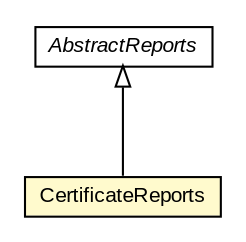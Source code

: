 #!/usr/local/bin/dot
#
# Class diagram 
# Generated by UMLGraph version R5_6-24-gf6e263 (http://www.umlgraph.org/)
#

digraph G {
	edge [fontname="arial",fontsize=10,labelfontname="arial",labelfontsize=10];
	node [fontname="arial",fontsize=10,shape=plaintext];
	nodesep=0.25;
	ranksep=0.5;
	// eu.europa.esig.dss.validation.reports.CertificateReports
	c237683 [label=<<table title="eu.europa.esig.dss.validation.reports.CertificateReports" border="0" cellborder="1" cellspacing="0" cellpadding="2" port="p" bgcolor="lemonChiffon" href="./CertificateReports.html">
		<tr><td><table border="0" cellspacing="0" cellpadding="1">
<tr><td align="center" balign="center"> CertificateReports </td></tr>
		</table></td></tr>
		</table>>, URL="./CertificateReports.html", fontname="arial", fontcolor="black", fontsize=10.0];
	// eu.europa.esig.dss.validation.reports.AbstractReports
	c237684 [label=<<table title="eu.europa.esig.dss.validation.reports.AbstractReports" border="0" cellborder="1" cellspacing="0" cellpadding="2" port="p" href="./AbstractReports.html">
		<tr><td><table border="0" cellspacing="0" cellpadding="1">
<tr><td align="center" balign="center"><font face="arial italic"> AbstractReports </font></td></tr>
		</table></td></tr>
		</table>>, URL="./AbstractReports.html", fontname="arial", fontcolor="black", fontsize=10.0];
	//eu.europa.esig.dss.validation.reports.CertificateReports extends eu.europa.esig.dss.validation.reports.AbstractReports
	c237684:p -> c237683:p [dir=back,arrowtail=empty];
}

